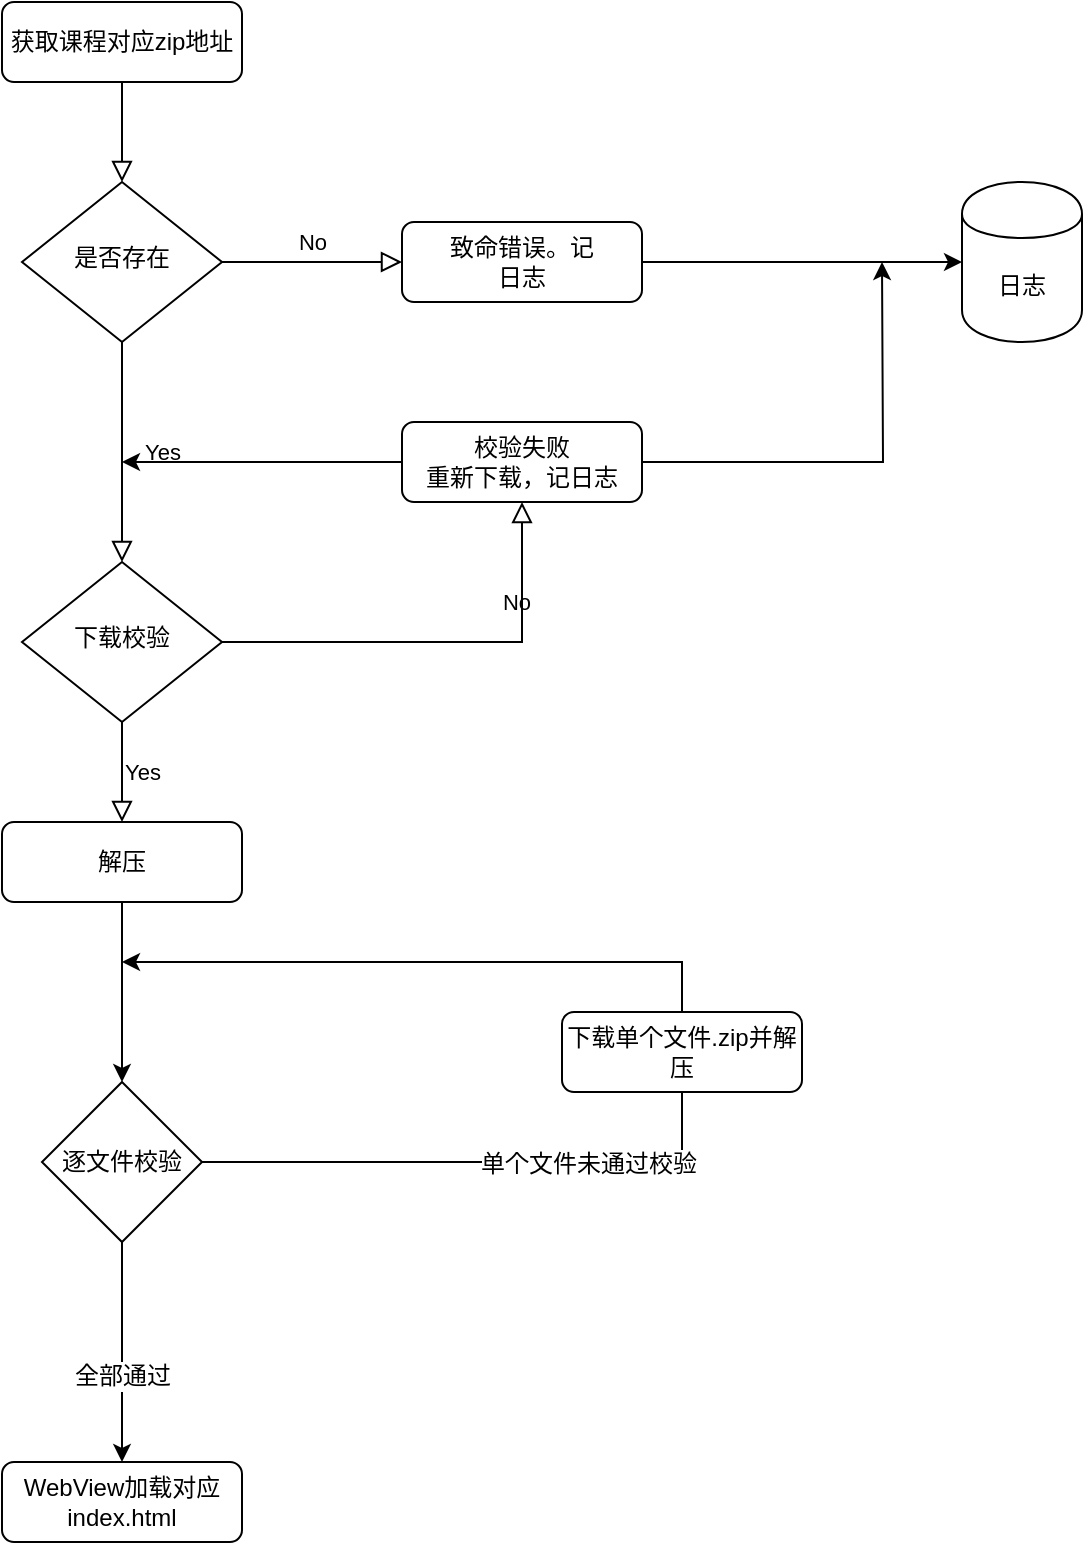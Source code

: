 <mxfile version="12.7.9" type="github"><diagram id="C5RBs43oDa-KdzZeNtuy" name="Page-1"><mxGraphModel dx="1422" dy="772" grid="1" gridSize="10" guides="1" tooltips="1" connect="1" arrows="1" fold="1" page="1" pageScale="1" pageWidth="827" pageHeight="1169" math="0" shadow="0"><root><mxCell id="WIyWlLk6GJQsqaUBKTNV-0"/><mxCell id="WIyWlLk6GJQsqaUBKTNV-1" parent="WIyWlLk6GJQsqaUBKTNV-0"/><mxCell id="WIyWlLk6GJQsqaUBKTNV-2" value="" style="rounded=0;html=1;jettySize=auto;orthogonalLoop=1;fontSize=11;endArrow=block;endFill=0;endSize=8;strokeWidth=1;shadow=0;labelBackgroundColor=none;edgeStyle=orthogonalEdgeStyle;" parent="WIyWlLk6GJQsqaUBKTNV-1" source="WIyWlLk6GJQsqaUBKTNV-3" target="WIyWlLk6GJQsqaUBKTNV-6" edge="1"><mxGeometry relative="1" as="geometry"/></mxCell><mxCell id="WIyWlLk6GJQsqaUBKTNV-3" value="获取课程对应zip地址" style="rounded=1;whiteSpace=wrap;html=1;fontSize=12;glass=0;strokeWidth=1;shadow=0;" parent="WIyWlLk6GJQsqaUBKTNV-1" vertex="1"><mxGeometry x="160" y="80" width="120" height="40" as="geometry"/></mxCell><mxCell id="WIyWlLk6GJQsqaUBKTNV-4" value="Yes" style="rounded=0;html=1;jettySize=auto;orthogonalLoop=1;fontSize=11;endArrow=block;endFill=0;endSize=8;strokeWidth=1;shadow=0;labelBackgroundColor=none;edgeStyle=orthogonalEdgeStyle;" parent="WIyWlLk6GJQsqaUBKTNV-1" source="WIyWlLk6GJQsqaUBKTNV-6" target="WIyWlLk6GJQsqaUBKTNV-10" edge="1"><mxGeometry y="20" relative="1" as="geometry"><mxPoint as="offset"/></mxGeometry></mxCell><mxCell id="WIyWlLk6GJQsqaUBKTNV-5" value="No" style="edgeStyle=orthogonalEdgeStyle;rounded=0;html=1;jettySize=auto;orthogonalLoop=1;fontSize=11;endArrow=block;endFill=0;endSize=8;strokeWidth=1;shadow=0;labelBackgroundColor=none;" parent="WIyWlLk6GJQsqaUBKTNV-1" source="WIyWlLk6GJQsqaUBKTNV-6" target="WIyWlLk6GJQsqaUBKTNV-7" edge="1"><mxGeometry y="10" relative="1" as="geometry"><mxPoint as="offset"/></mxGeometry></mxCell><mxCell id="WIyWlLk6GJQsqaUBKTNV-6" value="是否存在" style="rhombus;whiteSpace=wrap;html=1;shadow=0;fontFamily=Helvetica;fontSize=12;align=center;strokeWidth=1;spacing=6;spacingTop=-4;" parent="WIyWlLk6GJQsqaUBKTNV-1" vertex="1"><mxGeometry x="170" y="170" width="100" height="80" as="geometry"/></mxCell><mxCell id="qw11To1NRjPHMq5qlgiH-2" style="edgeStyle=orthogonalEdgeStyle;rounded=0;orthogonalLoop=1;jettySize=auto;html=1;entryX=0;entryY=0.5;entryDx=0;entryDy=0;" edge="1" parent="WIyWlLk6GJQsqaUBKTNV-1" source="WIyWlLk6GJQsqaUBKTNV-7" target="qw11To1NRjPHMq5qlgiH-1"><mxGeometry relative="1" as="geometry"/></mxCell><mxCell id="WIyWlLk6GJQsqaUBKTNV-7" value="致命错误。记&lt;br&gt;日志" style="rounded=1;whiteSpace=wrap;html=1;fontSize=12;glass=0;strokeWidth=1;shadow=0;" parent="WIyWlLk6GJQsqaUBKTNV-1" vertex="1"><mxGeometry x="360" y="190" width="120" height="40" as="geometry"/></mxCell><mxCell id="WIyWlLk6GJQsqaUBKTNV-8" value="No" style="rounded=0;html=1;jettySize=auto;orthogonalLoop=1;fontSize=11;endArrow=block;endFill=0;endSize=8;strokeWidth=1;shadow=0;labelBackgroundColor=none;edgeStyle=orthogonalEdgeStyle;" parent="WIyWlLk6GJQsqaUBKTNV-1" source="WIyWlLk6GJQsqaUBKTNV-10" target="WIyWlLk6GJQsqaUBKTNV-11" edge="1"><mxGeometry x="0.333" y="20" relative="1" as="geometry"><mxPoint as="offset"/></mxGeometry></mxCell><mxCell id="WIyWlLk6GJQsqaUBKTNV-9" value="Yes" style="edgeStyle=orthogonalEdgeStyle;rounded=0;html=1;jettySize=auto;orthogonalLoop=1;fontSize=11;endArrow=block;endFill=0;endSize=8;strokeWidth=1;shadow=0;labelBackgroundColor=none;" parent="WIyWlLk6GJQsqaUBKTNV-1" source="WIyWlLk6GJQsqaUBKTNV-10" target="WIyWlLk6GJQsqaUBKTNV-12" edge="1"><mxGeometry y="10" relative="1" as="geometry"><mxPoint as="offset"/></mxGeometry></mxCell><mxCell id="WIyWlLk6GJQsqaUBKTNV-10" value="下载校验" style="rhombus;whiteSpace=wrap;html=1;shadow=0;fontFamily=Helvetica;fontSize=12;align=center;strokeWidth=1;spacing=6;spacingTop=-4;" parent="WIyWlLk6GJQsqaUBKTNV-1" vertex="1"><mxGeometry x="170" y="360" width="100" height="80" as="geometry"/></mxCell><mxCell id="qw11To1NRjPHMq5qlgiH-0" style="edgeStyle=orthogonalEdgeStyle;rounded=0;orthogonalLoop=1;jettySize=auto;html=1;" edge="1" parent="WIyWlLk6GJQsqaUBKTNV-1" source="WIyWlLk6GJQsqaUBKTNV-11"><mxGeometry relative="1" as="geometry"><mxPoint x="220" y="310" as="targetPoint"/></mxGeometry></mxCell><mxCell id="qw11To1NRjPHMq5qlgiH-3" style="edgeStyle=orthogonalEdgeStyle;rounded=0;orthogonalLoop=1;jettySize=auto;html=1;" edge="1" parent="WIyWlLk6GJQsqaUBKTNV-1" source="WIyWlLk6GJQsqaUBKTNV-11"><mxGeometry relative="1" as="geometry"><mxPoint x="600" y="210" as="targetPoint"/></mxGeometry></mxCell><mxCell id="WIyWlLk6GJQsqaUBKTNV-11" value="校验失败&lt;br&gt;重新下载，记日志" style="rounded=1;whiteSpace=wrap;html=1;fontSize=12;glass=0;strokeWidth=1;shadow=0;" parent="WIyWlLk6GJQsqaUBKTNV-1" vertex="1"><mxGeometry x="360" y="290" width="120" height="40" as="geometry"/></mxCell><mxCell id="qw11To1NRjPHMq5qlgiH-5" value="" style="edgeStyle=orthogonalEdgeStyle;rounded=0;orthogonalLoop=1;jettySize=auto;html=1;entryX=0.5;entryY=0;entryDx=0;entryDy=0;" edge="1" parent="WIyWlLk6GJQsqaUBKTNV-1" source="WIyWlLk6GJQsqaUBKTNV-12" target="qw11To1NRjPHMq5qlgiH-24"><mxGeometry relative="1" as="geometry"><mxPoint x="220" y="630" as="targetPoint"/></mxGeometry></mxCell><mxCell id="WIyWlLk6GJQsqaUBKTNV-12" value="解压" style="rounded=1;whiteSpace=wrap;html=1;fontSize=12;glass=0;strokeWidth=1;shadow=0;" parent="WIyWlLk6GJQsqaUBKTNV-1" vertex="1"><mxGeometry x="160" y="490" width="120" height="40" as="geometry"/></mxCell><mxCell id="qw11To1NRjPHMq5qlgiH-12" value="" style="edgeStyle=orthogonalEdgeStyle;rounded=0;orthogonalLoop=1;jettySize=auto;html=1;exitX=0.5;exitY=1;exitDx=0;exitDy=0;" edge="1" parent="WIyWlLk6GJQsqaUBKTNV-1" source="qw11To1NRjPHMq5qlgiH-24" target="qw11To1NRjPHMq5qlgiH-11"><mxGeometry relative="1" as="geometry"><mxPoint x="220" y="670" as="sourcePoint"/></mxGeometry></mxCell><mxCell id="qw11To1NRjPHMq5qlgiH-25" value="全部通过" style="text;html=1;align=center;verticalAlign=middle;resizable=0;points=[];labelBackgroundColor=#ffffff;" vertex="1" connectable="0" parent="qw11To1NRjPHMq5qlgiH-12"><mxGeometry x="0.218" relative="1" as="geometry"><mxPoint as="offset"/></mxGeometry></mxCell><mxCell id="qw11To1NRjPHMq5qlgiH-14" value="" style="edgeStyle=orthogonalEdgeStyle;rounded=0;orthogonalLoop=1;jettySize=auto;html=1;exitX=1;exitY=0.5;exitDx=0;exitDy=0;entryX=0;entryY=0.5;entryDx=0;entryDy=0;" edge="1" parent="WIyWlLk6GJQsqaUBKTNV-1" source="qw11To1NRjPHMq5qlgiH-24" target="qw11To1NRjPHMq5qlgiH-15"><mxGeometry relative="1" as="geometry"><mxPoint x="280" y="650" as="sourcePoint"/><mxPoint x="340" y="660" as="targetPoint"/><Array as="points"><mxPoint x="500" y="660"/><mxPoint x="500" y="605"/></Array></mxGeometry></mxCell><mxCell id="qw11To1NRjPHMq5qlgiH-26" value="单个文件未通过校验" style="text;html=1;align=center;verticalAlign=middle;resizable=0;points=[];labelBackgroundColor=#ffffff;" vertex="1" connectable="0" parent="qw11To1NRjPHMq5qlgiH-14"><mxGeometry x="0.085" y="-1" relative="1" as="geometry"><mxPoint as="offset"/></mxGeometry></mxCell><mxCell id="qw11To1NRjPHMq5qlgiH-20" value="" style="edgeStyle=orthogonalEdgeStyle;rounded=0;orthogonalLoop=1;jettySize=auto;html=1;" edge="1" parent="WIyWlLk6GJQsqaUBKTNV-1" source="qw11To1NRjPHMq5qlgiH-15"><mxGeometry relative="1" as="geometry"><mxPoint x="220" y="560" as="targetPoint"/><Array as="points"><mxPoint x="500" y="560"/></Array></mxGeometry></mxCell><mxCell id="qw11To1NRjPHMq5qlgiH-15" value="下载单个文件.zip并解压" style="rounded=1;whiteSpace=wrap;html=1;fontSize=12;glass=0;strokeWidth=1;shadow=0;" vertex="1" parent="WIyWlLk6GJQsqaUBKTNV-1"><mxGeometry x="440" y="585" width="120" height="40" as="geometry"/></mxCell><mxCell id="qw11To1NRjPHMq5qlgiH-11" value="WebView加载对应index.html" style="rounded=1;whiteSpace=wrap;html=1;fontSize=12;glass=0;strokeWidth=1;shadow=0;" vertex="1" parent="WIyWlLk6GJQsqaUBKTNV-1"><mxGeometry x="160" y="810" width="120" height="40" as="geometry"/></mxCell><mxCell id="qw11To1NRjPHMq5qlgiH-1" value="日志" style="shape=cylinder;whiteSpace=wrap;html=1;boundedLbl=1;backgroundOutline=1;" vertex="1" parent="WIyWlLk6GJQsqaUBKTNV-1"><mxGeometry x="640" y="170" width="60" height="80" as="geometry"/></mxCell><mxCell id="qw11To1NRjPHMq5qlgiH-7" style="edgeStyle=orthogonalEdgeStyle;rounded=0;orthogonalLoop=1;jettySize=auto;html=1;exitX=0.5;exitY=1;exitDx=0;exitDy=0;" edge="1" parent="WIyWlLk6GJQsqaUBKTNV-1"><mxGeometry relative="1" as="geometry"><mxPoint x="430" y="585" as="sourcePoint"/><mxPoint x="430" y="585" as="targetPoint"/></mxGeometry></mxCell><mxCell id="qw11To1NRjPHMq5qlgiH-24" value="&lt;span style=&quot;white-space: normal&quot;&gt;逐文件校验&lt;/span&gt;" style="rhombus;whiteSpace=wrap;html=1;" vertex="1" parent="WIyWlLk6GJQsqaUBKTNV-1"><mxGeometry x="180" y="620" width="80" height="80" as="geometry"/></mxCell></root></mxGraphModel></diagram></mxfile>